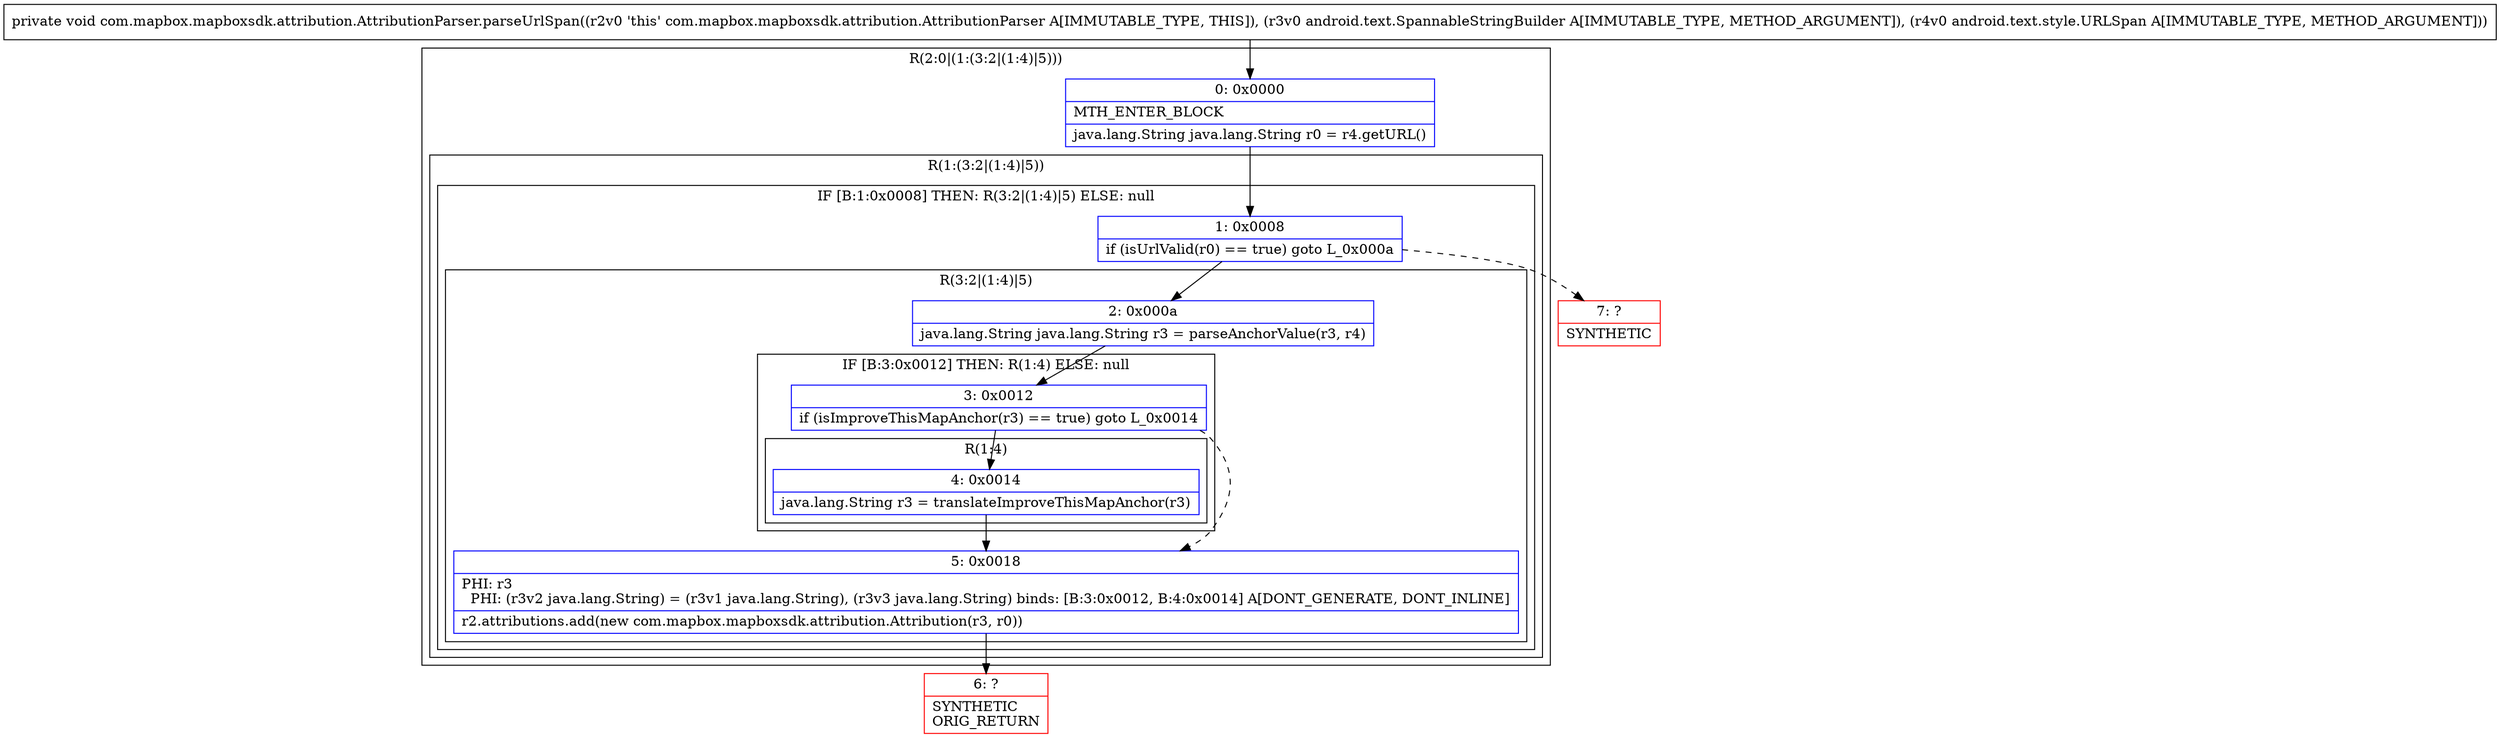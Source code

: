 digraph "CFG forcom.mapbox.mapboxsdk.attribution.AttributionParser.parseUrlSpan(Landroid\/text\/SpannableStringBuilder;Landroid\/text\/style\/URLSpan;)V" {
subgraph cluster_Region_1415389311 {
label = "R(2:0|(1:(3:2|(1:4)|5)))";
node [shape=record,color=blue];
Node_0 [shape=record,label="{0\:\ 0x0000|MTH_ENTER_BLOCK\l|java.lang.String java.lang.String r0 = r4.getURL()\l}"];
subgraph cluster_Region_832185041 {
label = "R(1:(3:2|(1:4)|5))";
node [shape=record,color=blue];
subgraph cluster_IfRegion_117875872 {
label = "IF [B:1:0x0008] THEN: R(3:2|(1:4)|5) ELSE: null";
node [shape=record,color=blue];
Node_1 [shape=record,label="{1\:\ 0x0008|if (isUrlValid(r0) == true) goto L_0x000a\l}"];
subgraph cluster_Region_2113114453 {
label = "R(3:2|(1:4)|5)";
node [shape=record,color=blue];
Node_2 [shape=record,label="{2\:\ 0x000a|java.lang.String java.lang.String r3 = parseAnchorValue(r3, r4)\l}"];
subgraph cluster_IfRegion_1853506071 {
label = "IF [B:3:0x0012] THEN: R(1:4) ELSE: null";
node [shape=record,color=blue];
Node_3 [shape=record,label="{3\:\ 0x0012|if (isImproveThisMapAnchor(r3) == true) goto L_0x0014\l}"];
subgraph cluster_Region_1394204371 {
label = "R(1:4)";
node [shape=record,color=blue];
Node_4 [shape=record,label="{4\:\ 0x0014|java.lang.String r3 = translateImproveThisMapAnchor(r3)\l}"];
}
}
Node_5 [shape=record,label="{5\:\ 0x0018|PHI: r3 \l  PHI: (r3v2 java.lang.String) = (r3v1 java.lang.String), (r3v3 java.lang.String) binds: [B:3:0x0012, B:4:0x0014] A[DONT_GENERATE, DONT_INLINE]\l|r2.attributions.add(new com.mapbox.mapboxsdk.attribution.Attribution(r3, r0))\l}"];
}
}
}
}
Node_6 [shape=record,color=red,label="{6\:\ ?|SYNTHETIC\lORIG_RETURN\l}"];
Node_7 [shape=record,color=red,label="{7\:\ ?|SYNTHETIC\l}"];
MethodNode[shape=record,label="{private void com.mapbox.mapboxsdk.attribution.AttributionParser.parseUrlSpan((r2v0 'this' com.mapbox.mapboxsdk.attribution.AttributionParser A[IMMUTABLE_TYPE, THIS]), (r3v0 android.text.SpannableStringBuilder A[IMMUTABLE_TYPE, METHOD_ARGUMENT]), (r4v0 android.text.style.URLSpan A[IMMUTABLE_TYPE, METHOD_ARGUMENT])) }"];
MethodNode -> Node_0;
Node_0 -> Node_1;
Node_1 -> Node_2;
Node_1 -> Node_7[style=dashed];
Node_2 -> Node_3;
Node_3 -> Node_4;
Node_3 -> Node_5[style=dashed];
Node_4 -> Node_5;
Node_5 -> Node_6;
}

